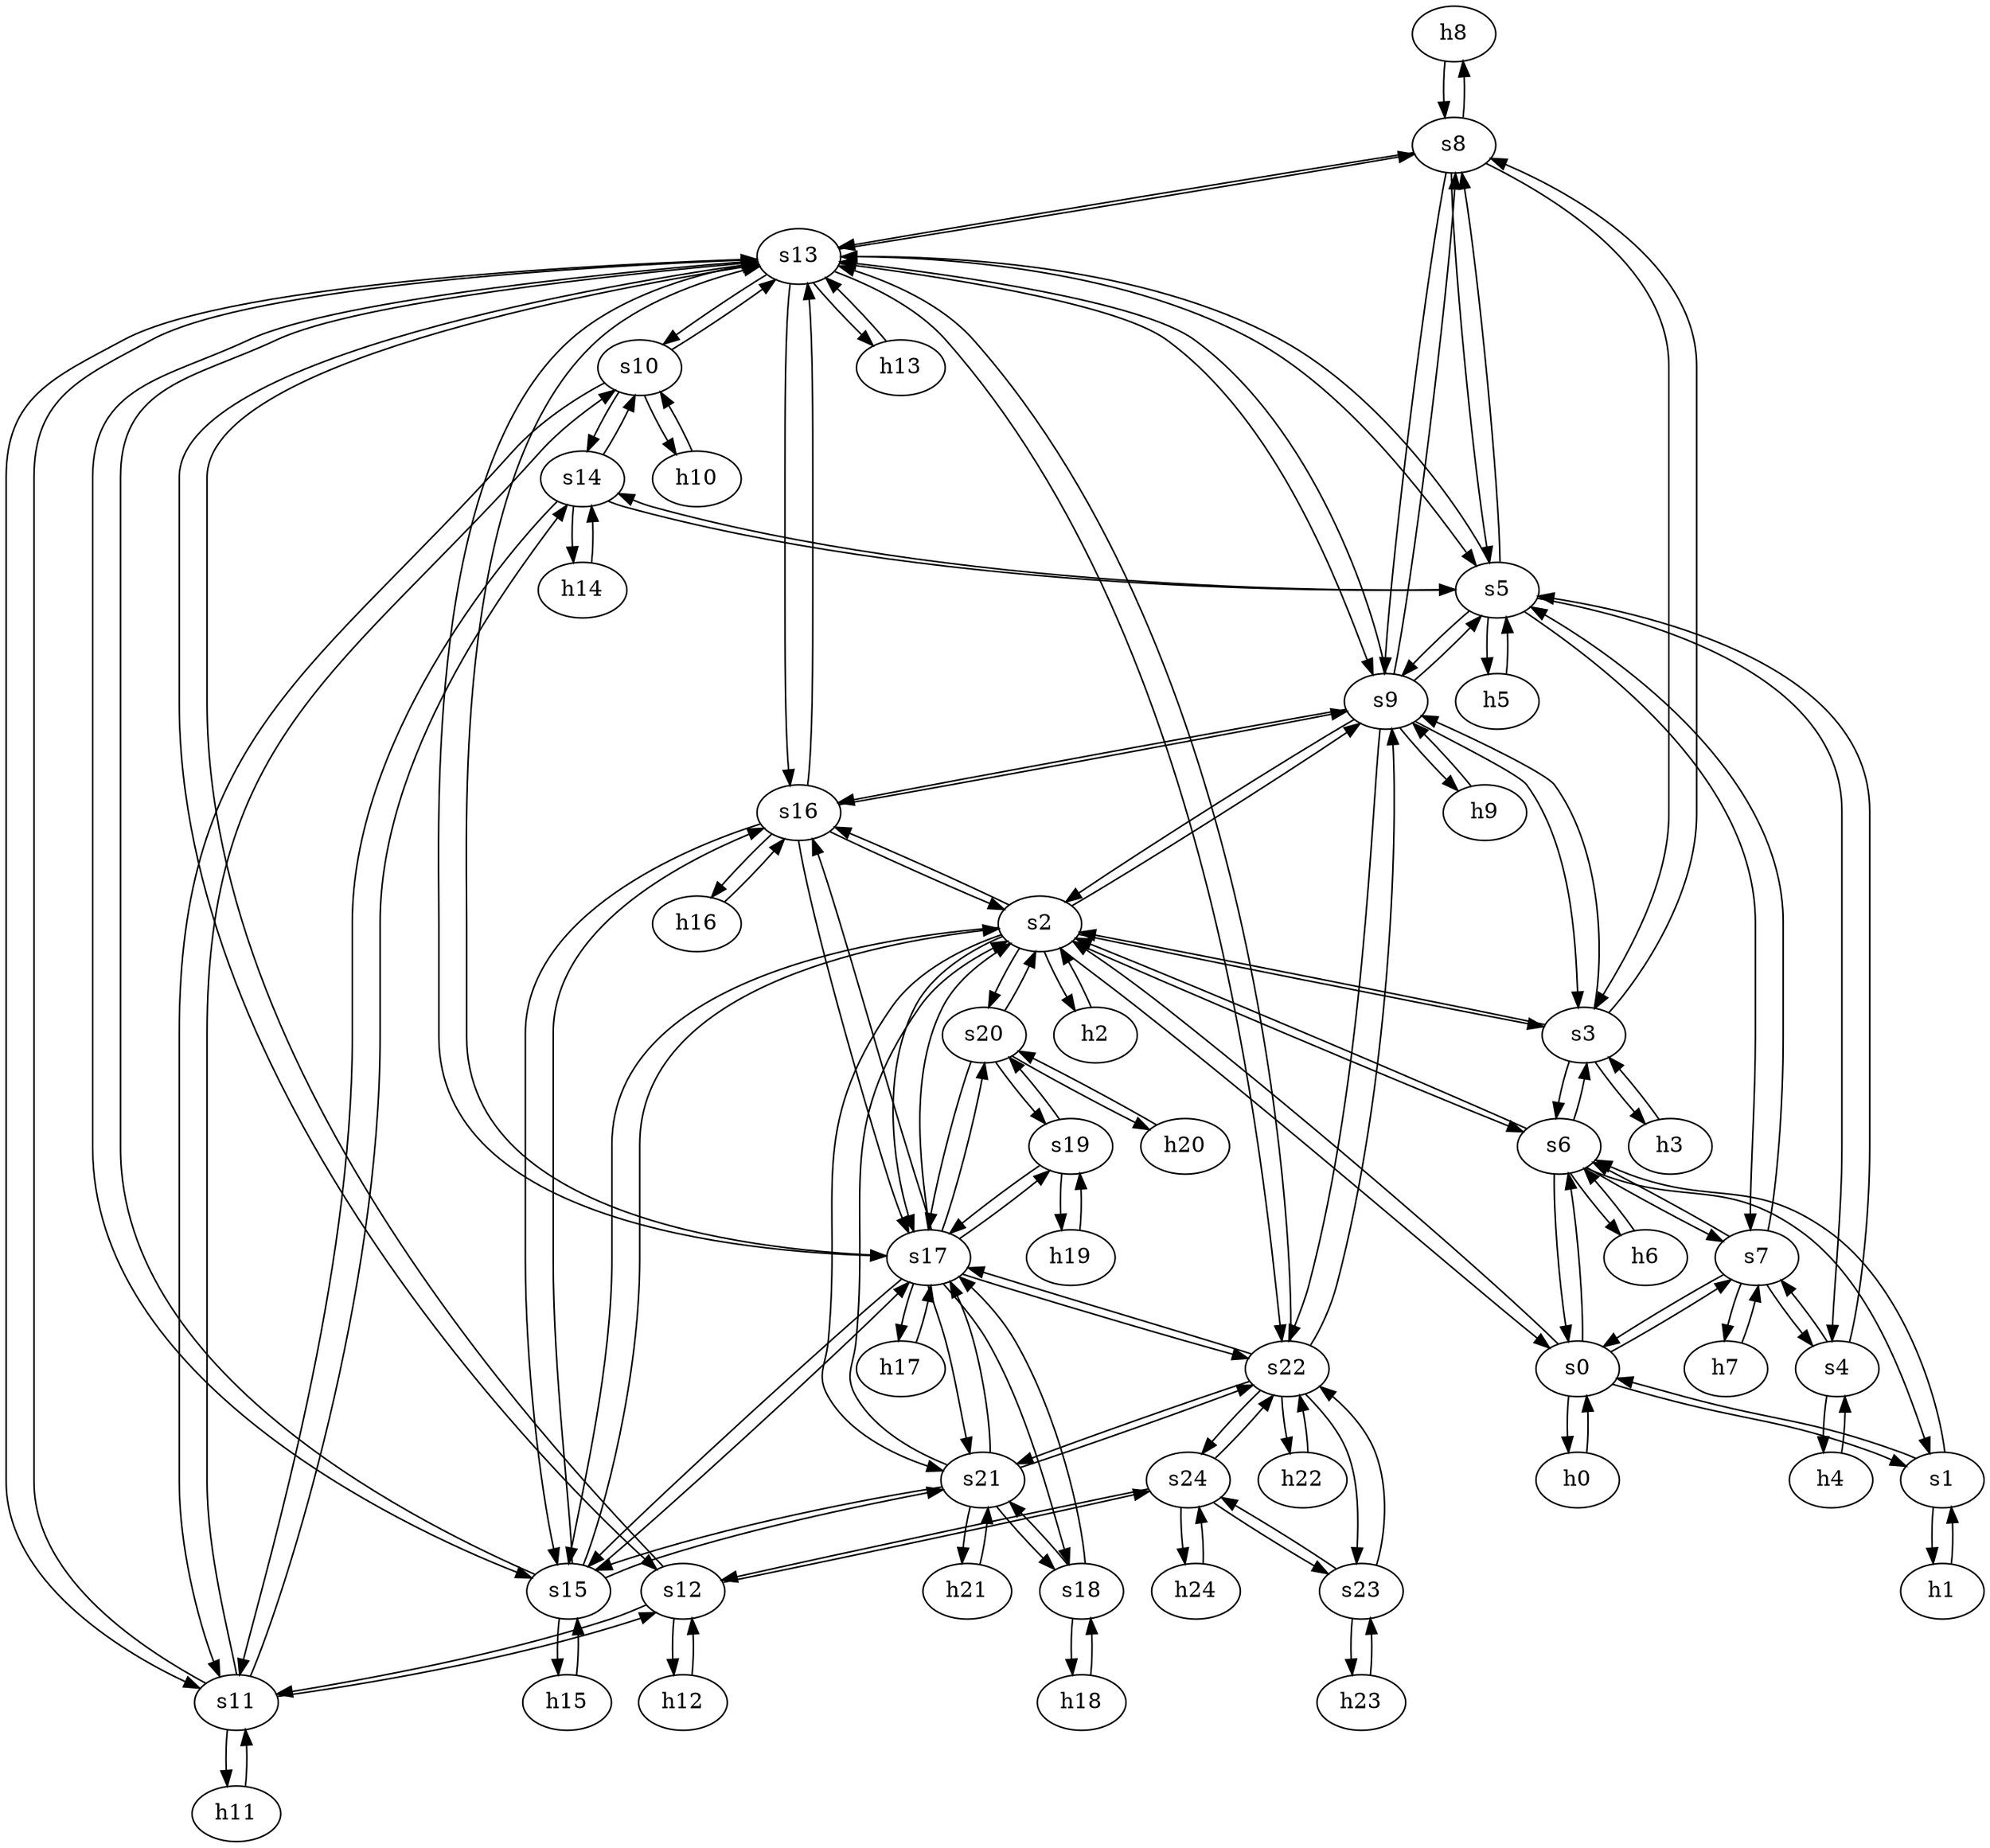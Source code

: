 strict digraph "ATT North America" {
	h8	 [ip="111.0.8.8",
		mac="00:00:00:00:8:8",
		type=host];
	s8	 [id=8,
		type=switch];
	h8 -> s8	 [capacity="1Gbps",
		cost=1,
		dst_port=1,
		src_port=1];
	h9	 [ip="111.0.9.9",
		mac="00:00:00:00:9:9",
		type=host];
	s9	 [id=9,
		type=switch];
	h9 -> s9	 [capacity="1Gbps",
		cost=1,
		dst_port=1,
		src_port=1];
	h2	 [ip="111.0.2.2",
		mac="00:00:00:00:2:2",
		type=host];
	s2	 [id=2,
		type=switch];
	h2 -> s2	 [capacity="1Gbps",
		cost=1,
		dst_port=1,
		src_port=1];
	h3	 [ip="111.0.3.3",
		mac="00:00:00:00:3:3",
		type=host];
	s3	 [id=3,
		type=switch];
	h3 -> s3	 [capacity="1Gbps",
		cost=1,
		dst_port=1,
		src_port=1];
	h0	 [ip="111.0.0.0",
		mac="00:00:00:00:0:0",
		type=host];
	s0	 [id=0,
		type=switch];
	h0 -> s0	 [capacity="1Gbps",
		cost=1,
		dst_port=1,
		src_port=1];
	h1	 [ip="111.0.1.1",
		mac="00:00:00:00:1:1",
		type=host];
	s1	 [id=1,
		type=switch];
	h1 -> s1	 [capacity="1Gbps",
		cost=1,
		dst_port=1,
		src_port=1];
	h6	 [ip="111.0.6.6",
		mac="00:00:00:00:6:6",
		type=host];
	s6	 [id=6,
		type=switch];
	h6 -> s6	 [capacity="1Gbps",
		cost=1,
		dst_port=1,
		src_port=1];
	h7	 [ip="111.0.7.7",
		mac="00:00:00:00:7:7",
		type=host];
	s7	 [id=7,
		type=switch];
	h7 -> s7	 [capacity="1Gbps",
		cost=1,
		dst_port=1,
		src_port=1];
	h4	 [ip="111.0.4.4",
		mac="00:00:00:00:4:4",
		type=host];
	s4	 [id=4,
		type=switch];
	h4 -> s4	 [capacity="1Gbps",
		cost=1,
		dst_port=1,
		src_port=1];
	h5	 [ip="111.0.5.5",
		mac="00:00:00:00:5:5",
		type=host];
	s5	 [id=5,
		type=switch];
	h5 -> s5	 [capacity="1Gbps",
		cost=1,
		dst_port=1,
		src_port=1];
	h23	 [ip="111.0.23.23",
		mac="00:00:00:00:23:23",
		type=host];
	s23	 [id=23,
		type=switch];
	h23 -> s23	 [capacity="1Gbps",
		cost=1,
		dst_port=1,
		src_port=1];
	h22	 [ip="111.0.22.22",
		mac="00:00:00:00:22:22",
		type=host];
	s22	 [id=22,
		type=switch];
	h22 -> s22	 [capacity="1Gbps",
		cost=1,
		dst_port=1,
		src_port=1];
	h21	 [ip="111.0.21.21",
		mac="00:00:00:00:21:21",
		type=host];
	s21	 [id=21,
		type=switch];
	h21 -> s21	 [capacity="1Gbps",
		cost=1,
		dst_port=1,
		src_port=1];
	s9 -> s2	 [capacity="1Gbps",
		cost=1,
		dst_port=5,
		src_port=2];
	s9 -> s22	 [capacity="1Gbps",
		cost=1,
		dst_port=2,
		src_port=8];
	s9 -> s8	 [capacity="1Gbps",
		cost=1,
		dst_port=4,
		src_port=5];
	s13	 [id=13,
		type=switch];
	s9 -> s13	 [capacity="1Gbps",
		cost=1,
		dst_port=4,
		src_port=6];
	s9 -> s3	 [capacity="1Gbps",
		cost=1,
		dst_port=4,
		src_port=3];
	s16	 [id=16,
		type=switch];
	s9 -> s16	 [capacity="1Gbps",
		cost=1,
		dst_port=3,
		src_port=7];
	s9 -> s5	 [capacity="1Gbps",
		cost=1,
		dst_port=5,
		src_port=4];
	s9 -> h9	 [capacity="1Gbps",
		cost=1,
		dst_port=1,
		src_port=1];
	s8 -> s13	 [capacity="1Gbps",
		cost=1,
		dst_port=3,
		src_port=5];
	s8 -> s3	 [capacity="1Gbps",
		cost=1,
		dst_port=3,
		src_port=2];
	s8 -> h8	 [capacity="1Gbps",
		cost=1,
		dst_port=1,
		src_port=1];
	s8 -> s9	 [capacity="1Gbps",
		cost=1,
		dst_port=5,
		src_port=4];
	s8 -> s5	 [capacity="1Gbps",
		cost=1,
		dst_port=4,
		src_port=3];
	s3 -> s6	 [capacity="1Gbps",
		cost=1,
		dst_port=5,
		src_port=5];
	s3 -> s2	 [capacity="1Gbps",
		cost=1,
		dst_port=3,
		src_port=2];
	s3 -> s8	 [capacity="1Gbps",
		cost=1,
		dst_port=2,
		src_port=3];
	s3 -> s9	 [capacity="1Gbps",
		cost=1,
		dst_port=3,
		src_port=4];
	s3 -> h3	 [capacity="1Gbps",
		cost=1,
		dst_port=1,
		src_port=1];
	s2 -> s6	 [capacity="1Gbps",
		cost=1,
		dst_port=4,
		src_port=4];
	s2 -> h2	 [capacity="1Gbps",
		cost=1,
		dst_port=1,
		src_port=1];
	s2 -> s3	 [capacity="1Gbps",
		cost=1,
		dst_port=2,
		src_port=3];
	s17	 [id=17,
		type=switch];
	s2 -> s17	 [capacity="1Gbps",
		cost=1,
		dst_port=2,
		src_port=8];
	s2 -> s16	 [capacity="1Gbps",
		cost=1,
		dst_port=2,
		src_port=7];
	s2 -> s9	 [capacity="1Gbps",
		cost=1,
		dst_port=2,
		src_port=5];
	s2 -> s0	 [capacity="1Gbps",
		cost=1,
		dst_port=3,
		src_port=2];
	s2 -> s21	 [capacity="1Gbps",
		cost=1,
		dst_port=2,
		src_port=10];
	s15	 [id=15,
		type=switch];
	s2 -> s15	 [capacity="1Gbps",
		cost=1,
		dst_port=2,
		src_port=6];
	s20	 [id=20,
		type=switch];
	s2 -> s20	 [capacity="1Gbps",
		cost=1,
		dst_port=2,
		src_port=9];
	s1 -> s6	 [capacity="1Gbps",
		cost=1,
		dst_port=3,
		src_port=3];
	s1 -> s0	 [capacity="1Gbps",
		cost=1,
		dst_port=2,
		src_port=2];
	s1 -> h1	 [capacity="1Gbps",
		cost=1,
		dst_port=1,
		src_port=1];
	s0 -> s6	 [capacity="1Gbps",
		cost=1,
		dst_port=2,
		src_port=4];
	s0 -> s2	 [capacity="1Gbps",
		cost=1,
		dst_port=2,
		src_port=3];
	s0 -> s1	 [capacity="1Gbps",
		cost=1,
		dst_port=2,
		src_port=2];
	s0 -> s7	 [capacity="1Gbps",
		cost=1,
		dst_port=2,
		src_port=5];
	s0 -> h0	 [capacity="1Gbps",
		cost=1,
		dst_port=1,
		src_port=1];
	s7 -> s6	 [capacity="1Gbps",
		cost=1,
		dst_port=6,
		src_port=5];
	s7 -> s4	 [capacity="1Gbps",
		cost=1,
		dst_port=3,
		src_port=3];
	s7 -> s0	 [capacity="1Gbps",
		cost=1,
		dst_port=5,
		src_port=2];
	s7 -> h7	 [capacity="1Gbps",
		cost=1,
		dst_port=1,
		src_port=1];
	s7 -> s5	 [capacity="1Gbps",
		cost=1,
		dst_port=3,
		src_port=4];
	s6 -> s2	 [capacity="1Gbps",
		cost=1,
		dst_port=4,
		src_port=4];
	s6 -> s1	 [capacity="1Gbps",
		cost=1,
		dst_port=3,
		src_port=3];
	s6 -> h6	 [capacity="1Gbps",
		cost=1,
		dst_port=1,
		src_port=1];
	s6 -> s3	 [capacity="1Gbps",
		cost=1,
		dst_port=5,
		src_port=5];
	s6 -> s7	 [capacity="1Gbps",
		cost=1,
		dst_port=5,
		src_port=6];
	s6 -> s0	 [capacity="1Gbps",
		cost=1,
		dst_port=4,
		src_port=2];
	s5 -> s8	 [capacity="1Gbps",
		cost=1,
		dst_port=3,
		src_port=4];
	s5 -> s13	 [capacity="1Gbps",
		cost=1,
		dst_port=2,
		src_port=6];
	s5 -> h5	 [capacity="1Gbps",
		cost=1,
		dst_port=1,
		src_port=1];
	s5 -> s4	 [capacity="1Gbps",
		cost=1,
		dst_port=2,
		src_port=2];
	s5 -> s7	 [capacity="1Gbps",
		cost=1,
		dst_port=4,
		src_port=3];
	s5 -> s9	 [capacity="1Gbps",
		cost=1,
		dst_port=4,
		src_port=5];
	s14	 [id=14,
		type=switch];
	s5 -> s14	 [capacity="1Gbps",
		cost=1,
		dst_port=2,
		src_port=7];
	s4 -> h4	 [capacity="1Gbps",
		cost=1,
		dst_port=1,
		src_port=1];
	s4 -> s7	 [capacity="1Gbps",
		cost=1,
		dst_port=3,
		src_port=3];
	s4 -> s5	 [capacity="1Gbps",
		cost=1,
		dst_port=2,
		src_port=2];
	h20	 [ip="111.0.20.20",
		mac="00:00:00:00:20:20",
		type=host];
	h20 -> s20	 [capacity="1Gbps",
		cost=1,
		dst_port=1,
		src_port=1];
	s19	 [id=19,
		type=switch];
	s19 -> s17	 [capacity="1Gbps",
		cost=1,
		dst_port=7,
		src_port=2];
	h19	 [ip="111.0.19.19",
		mac="00:00:00:00:19:19",
		type=host];
	s19 -> h19	 [capacity="1Gbps",
		cost=1,
		dst_port=1,
		src_port=1];
	s19 -> s20	 [capacity="1Gbps",
		cost=1,
		dst_port=4,
		src_port=3];
	s18	 [id=18,
		type=switch];
	s18 -> s17	 [capacity="1Gbps",
		cost=1,
		dst_port=6,
		src_port=2];
	h18	 [ip="111.0.18.18",
		mac="00:00:00:00:18:18",
		type=host];
	s18 -> h18	 [capacity="1Gbps",
		cost=1,
		dst_port=1,
		src_port=1];
	s18 -> s21	 [capacity="1Gbps",
		cost=1,
		dst_port=5,
		src_port=3];
	s13 -> s22	 [capacity="1Gbps",
		cost=1,
		dst_port=3,
		src_port=11];
	s13 -> s8	 [capacity="1Gbps",
		cost=1,
		dst_port=5,
		src_port=3];
	s11	 [id=11,
		type=switch];
	s13 -> s11	 [capacity="1Gbps",
		cost=1,
		dst_port=4,
		src_port=6];
	s13 -> s17	 [capacity="1Gbps",
		cost=1,
		dst_port=3,
		src_port=10];
	s12	 [id=12,
		type=switch];
	s13 -> s12	 [capacity="1Gbps",
		cost=1,
		dst_port=4,
		src_port=7];
	s13 -> s16	 [capacity="1Gbps",
		cost=1,
		dst_port=4,
		src_port=9];
	s13 -> s9	 [capacity="1Gbps",
		cost=1,
		dst_port=6,
		src_port=4];
	h13	 [ip="111.0.13.13",
		mac="00:00:00:00:13:13",
		type=host];
	s13 -> h13	 [capacity="1Gbps",
		cost=1,
		dst_port=1,
		src_port=1];
	s10	 [id=10,
		type=switch];
	s13 -> s10	 [capacity="1Gbps",
		cost=1,
		dst_port=3,
		src_port=5];
	s13 -> s5	 [capacity="1Gbps",
		cost=1,
		dst_port=6,
		src_port=2];
	s13 -> s15	 [capacity="1Gbps",
		cost=1,
		dst_port=3,
		src_port=8];
	h12	 [ip="111.0.12.12",
		mac="00:00:00:00:12:12",
		type=host];
	s12 -> h12	 [capacity="1Gbps",
		cost=1,
		dst_port=1,
		src_port=1];
	s12 -> s13	 [capacity="1Gbps",
		cost=1,
		dst_port=7,
		src_port=4];
	s12 -> s11	 [capacity="1Gbps",
		cost=1,
		dst_port=3,
		src_port=2];
	s24	 [id=24,
		type=switch];
	s12 -> s24	 [capacity="1Gbps",
		cost=1,
		dst_port=2,
		src_port=3];
	h11	 [ip="111.0.11.11",
		mac="00:00:00:00:11:11",
		type=host];
	s11 -> h11	 [capacity="1Gbps",
		cost=1,
		dst_port=1,
		src_port=1];
	s11 -> s13	 [capacity="1Gbps",
		cost=1,
		dst_port=6,
		src_port=4];
	s11 -> s12	 [capacity="1Gbps",
		cost=1,
		dst_port=2,
		src_port=3];
	s11 -> s14	 [capacity="1Gbps",
		cost=1,
		dst_port=4,
		src_port=5];
	s11 -> s10	 [capacity="1Gbps",
		cost=1,
		dst_port=2,
		src_port=2];
	h10	 [ip="111.0.10.10",
		mac="00:00:00:00:10:10",
		type=host];
	s10 -> h10	 [capacity="1Gbps",
		cost=1,
		dst_port=1,
		src_port=1];
	s10 -> s13	 [capacity="1Gbps",
		cost=1,
		dst_port=5,
		src_port=3];
	s10 -> s11	 [capacity="1Gbps",
		cost=1,
		dst_port=2,
		src_port=2];
	s10 -> s14	 [capacity="1Gbps",
		cost=1,
		dst_port=3,
		src_port=4];
	s17 -> s18	 [capacity="1Gbps",
		cost=1,
		dst_port=2,
		src_port=6];
	s17 -> s2	 [capacity="1Gbps",
		cost=1,
		dst_port=8,
		src_port=2];
	s17 -> s22	 [capacity="1Gbps",
		cost=1,
		dst_port=4,
		src_port=10];
	s17 -> s13	 [capacity="1Gbps",
		cost=1,
		dst_port=10,
		src_port=3];
	h17	 [ip="111.0.17.17",
		mac="00:00:00:00:17:17",
		type=host];
	s17 -> h17	 [capacity="1Gbps",
		cost=1,
		dst_port=1,
		src_port=1];
	s17 -> s19	 [capacity="1Gbps",
		cost=1,
		dst_port=2,
		src_port=7];
	s17 -> s16	 [capacity="1Gbps",
		cost=1,
		dst_port=6,
		src_port=5];
	s17 -> s21	 [capacity="1Gbps",
		cost=1,
		dst_port=4,
		src_port=9];
	s17 -> s15	 [capacity="1Gbps",
		cost=1,
		dst_port=5,
		src_port=4];
	s17 -> s20	 [capacity="1Gbps",
		cost=1,
		dst_port=3,
		src_port=8];
	s16 -> s2	 [capacity="1Gbps",
		cost=1,
		dst_port=7,
		src_port=2];
	s16 -> s13	 [capacity="1Gbps",
		cost=1,
		dst_port=9,
		src_port=4];
	s16 -> s17	 [capacity="1Gbps",
		cost=1,
		dst_port=5,
		src_port=6];
	s16 -> s9	 [capacity="1Gbps",
		cost=1,
		dst_port=7,
		src_port=3];
	s16 -> s15	 [capacity="1Gbps",
		cost=1,
		dst_port=4,
		src_port=5];
	h16	 [ip="111.0.16.16",
		mac="00:00:00:00:16:16",
		type=host];
	s16 -> h16	 [capacity="1Gbps",
		cost=1,
		dst_port=1,
		src_port=1];
	s15 -> s2	 [capacity="1Gbps",
		cost=1,
		dst_port=6,
		src_port=2];
	s15 -> s13	 [capacity="1Gbps",
		cost=1,
		dst_port=8,
		src_port=3];
	h15	 [ip="111.0.15.15",
		mac="00:00:00:00:15:15",
		type=host];
	s15 -> h15	 [capacity="1Gbps",
		cost=1,
		dst_port=1,
		src_port=1];
	s15 -> s17	 [capacity="1Gbps",
		cost=1,
		dst_port=4,
		src_port=5];
	s15 -> s16	 [capacity="1Gbps",
		cost=1,
		dst_port=5,
		src_port=4];
	s15 -> s21	 [capacity="1Gbps",
		cost=1,
		dst_port=3,
		src_port=6];
	s14 -> s11	 [capacity="1Gbps",
		cost=1,
		dst_port=5,
		src_port=4];
	h14	 [ip="111.0.14.14",
		mac="00:00:00:00:14:14",
		type=host];
	s14 -> h14	 [capacity="1Gbps",
		cost=1,
		dst_port=1,
		src_port=1];
	s14 -> s10	 [capacity="1Gbps",
		cost=1,
		dst_port=4,
		src_port=3];
	s14 -> s5	 [capacity="1Gbps",
		cost=1,
		dst_port=7,
		src_port=2];
	h18 -> s18	 [capacity="1Gbps",
		cost=1,
		dst_port=1,
		src_port=1];
	h19 -> s19	 [capacity="1Gbps",
		cost=1,
		dst_port=1,
		src_port=1];
	h10 -> s10	 [capacity="1Gbps",
		cost=1,
		dst_port=1,
		src_port=1];
	h11 -> s11	 [capacity="1Gbps",
		cost=1,
		dst_port=1,
		src_port=1];
	h12 -> s12	 [capacity="1Gbps",
		cost=1,
		dst_port=1,
		src_port=1];
	h13 -> s13	 [capacity="1Gbps",
		cost=1,
		dst_port=1,
		src_port=1];
	h14 -> s14	 [capacity="1Gbps",
		cost=1,
		dst_port=1,
		src_port=1];
	h15 -> s15	 [capacity="1Gbps",
		cost=1,
		dst_port=1,
		src_port=1];
	h16 -> s16	 [capacity="1Gbps",
		cost=1,
		dst_port=1,
		src_port=1];
	h17 -> s17	 [capacity="1Gbps",
		cost=1,
		dst_port=1,
		src_port=1];
	s22 -> s13	 [capacity="1Gbps",
		cost=1,
		dst_port=11,
		src_port=3];
	s22 -> s23	 [capacity="1Gbps",
		cost=1,
		dst_port=2,
		src_port=6];
	s22 -> s17	 [capacity="1Gbps",
		cost=1,
		dst_port=10,
		src_port=4];
	s22 -> s9	 [capacity="1Gbps",
		cost=1,
		dst_port=8,
		src_port=2];
	s22 -> h22	 [capacity="1Gbps",
		cost=1,
		dst_port=1,
		src_port=1];
	s22 -> s24	 [capacity="1Gbps",
		cost=1,
		dst_port=4,
		src_port=8];
	s22 -> s21	 [capacity="1Gbps",
		cost=1,
		dst_port=6,
		src_port=5];
	s23 -> s22	 [capacity="1Gbps",
		cost=1,
		dst_port=6,
		src_port=2];
	s23 -> h23	 [capacity="1Gbps",
		cost=1,
		dst_port=1,
		src_port=1];
	s23 -> s24	 [capacity="1Gbps",
		cost=1,
		dst_port=5,
		src_port=3];
	s20 -> s2	 [capacity="1Gbps",
		cost=1,
		dst_port=9,
		src_port=2];
	s20 -> s17	 [capacity="1Gbps",
		cost=1,
		dst_port=8,
		src_port=3];
	s20 -> h20	 [capacity="1Gbps",
		cost=1,
		dst_port=1,
		src_port=1];
	s20 -> s19	 [capacity="1Gbps",
		cost=1,
		dst_port=3,
		src_port=4];
	s21 -> s18	 [capacity="1Gbps",
		cost=1,
		dst_port=3,
		src_port=5];
	s21 -> s2	 [capacity="1Gbps",
		cost=1,
		dst_port=10,
		src_port=2];
	s21 -> s22	 [capacity="1Gbps",
		cost=1,
		dst_port=5,
		src_port=6];
	s21 -> s17	 [capacity="1Gbps",
		cost=1,
		dst_port=9,
		src_port=4];
	s21 -> h21	 [capacity="1Gbps",
		cost=1,
		dst_port=1,
		src_port=1];
	s21 -> s15	 [capacity="1Gbps",
		cost=1,
		dst_port=6,
		src_port=3];
	s24 -> s22	 [capacity="1Gbps",
		cost=1,
		dst_port=8,
		src_port=4];
	s24 -> s23	 [capacity="1Gbps",
		cost=1,
		dst_port=3,
		src_port=5];
	s24 -> s12	 [capacity="1Gbps",
		cost=1,
		dst_port=3,
		src_port=2];
	h24	 [ip="111.0.24.24",
		mac="00:00:00:00:24:24",
		type=host];
	s24 -> h24	 [capacity="1Gbps",
		cost=1,
		dst_port=1,
		src_port=1];
	h24 -> s24	 [capacity="1Gbps",
		cost=1,
		dst_port=1,
		src_port=1];
}
